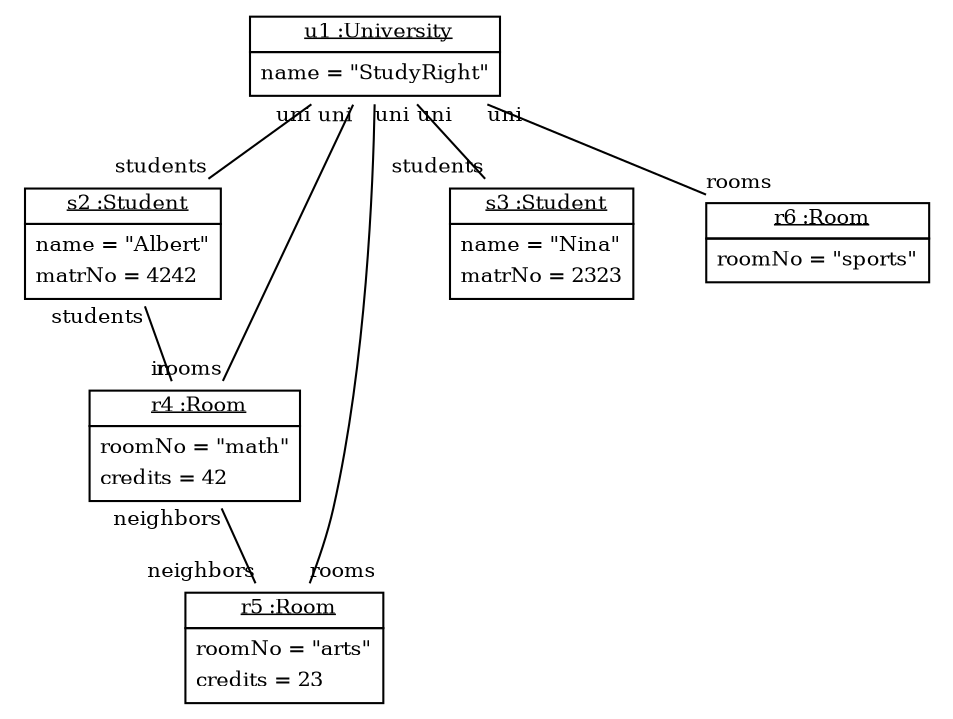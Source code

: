 graph ObjectDiagram {
   node [shape = none, fontsize = 10];
   edge [fontsize = 10];
   compound=true;

u1 [label=<<table border='0' cellborder='1' cellspacing='0'> <tr> <td href="../examples/org/sdmlib/examples/studyright/University.java"> <u>u1 :University</u></td></tr><tr><td><table border='0' cellborder='0' cellspacing='0'><tr><td align='left'>name = "StudyRight"</td></tr></table></td></tr></table>>];
s2 [label=<<table border='0' cellborder='1' cellspacing='0'> <tr> <td href="../examples/org/sdmlib/examples/studyright/Student.java"> <u>s2 :Student</u></td></tr><tr><td><table border='0' cellborder='0' cellspacing='0'><tr><td align='left'>name = "Albert"</td></tr><tr><td align='left'>matrNo = 4242</td></tr></table></td></tr></table>>];
r4 [label=<<table border='0' cellborder='1' cellspacing='0'> <tr> <td href="../examples/org/sdmlib/examples/studyright/Room.java"> <u>r4 :Room</u></td></tr><tr><td><table border='0' cellborder='0' cellspacing='0'><tr><td align='left'>roomNo = "math"</td></tr><tr><td align='left'>credits = 42</td></tr></table></td></tr></table>>];
r5 [label=<<table border='0' cellborder='1' cellspacing='0'> <tr> <td href="../examples/org/sdmlib/examples/studyright/Room.java"> <u>r5 :Room</u></td></tr><tr><td><table border='0' cellborder='0' cellspacing='0'><tr><td align='left'>roomNo = "arts"</td></tr><tr><td align='left'>credits = 23</td></tr></table></td></tr></table>>];
s3 [label=<<table border='0' cellborder='1' cellspacing='0'> <tr> <td href="../examples/org/sdmlib/examples/studyright/Student.java"> <u>s3 :Student</u></td></tr><tr><td><table border='0' cellborder='0' cellspacing='0'><tr><td align='left'>name = "Nina"</td></tr><tr><td align='left'>matrNo = 2323</td></tr></table></td></tr></table>>];
r6 [label=<<table border='0' cellborder='1' cellspacing='0'> <tr> <td href="../examples/org/sdmlib/examples/studyright/Room.java"> <u>r6 :Room</u></td></tr><tr><td><table border='0' cellborder='0' cellspacing='0'><tr><td align='left'>roomNo = "sports"</td></tr></table></td></tr></table>>];

u1 -- s2 [headlabel = "students" taillabel = "uni"];
u1 -- s3 [headlabel = "students" taillabel = "uni"];
u1 -- r4 [headlabel = "rooms" taillabel = "uni"];
u1 -- r5 [headlabel = "rooms" taillabel = "uni"];
u1 -- r6 [headlabel = "rooms" taillabel = "uni"];
s2 -- r4 [headlabel = "in" taillabel = "students"];
r4 -- r5 [headlabel = "neighbors" taillabel = "neighbors"];
}
